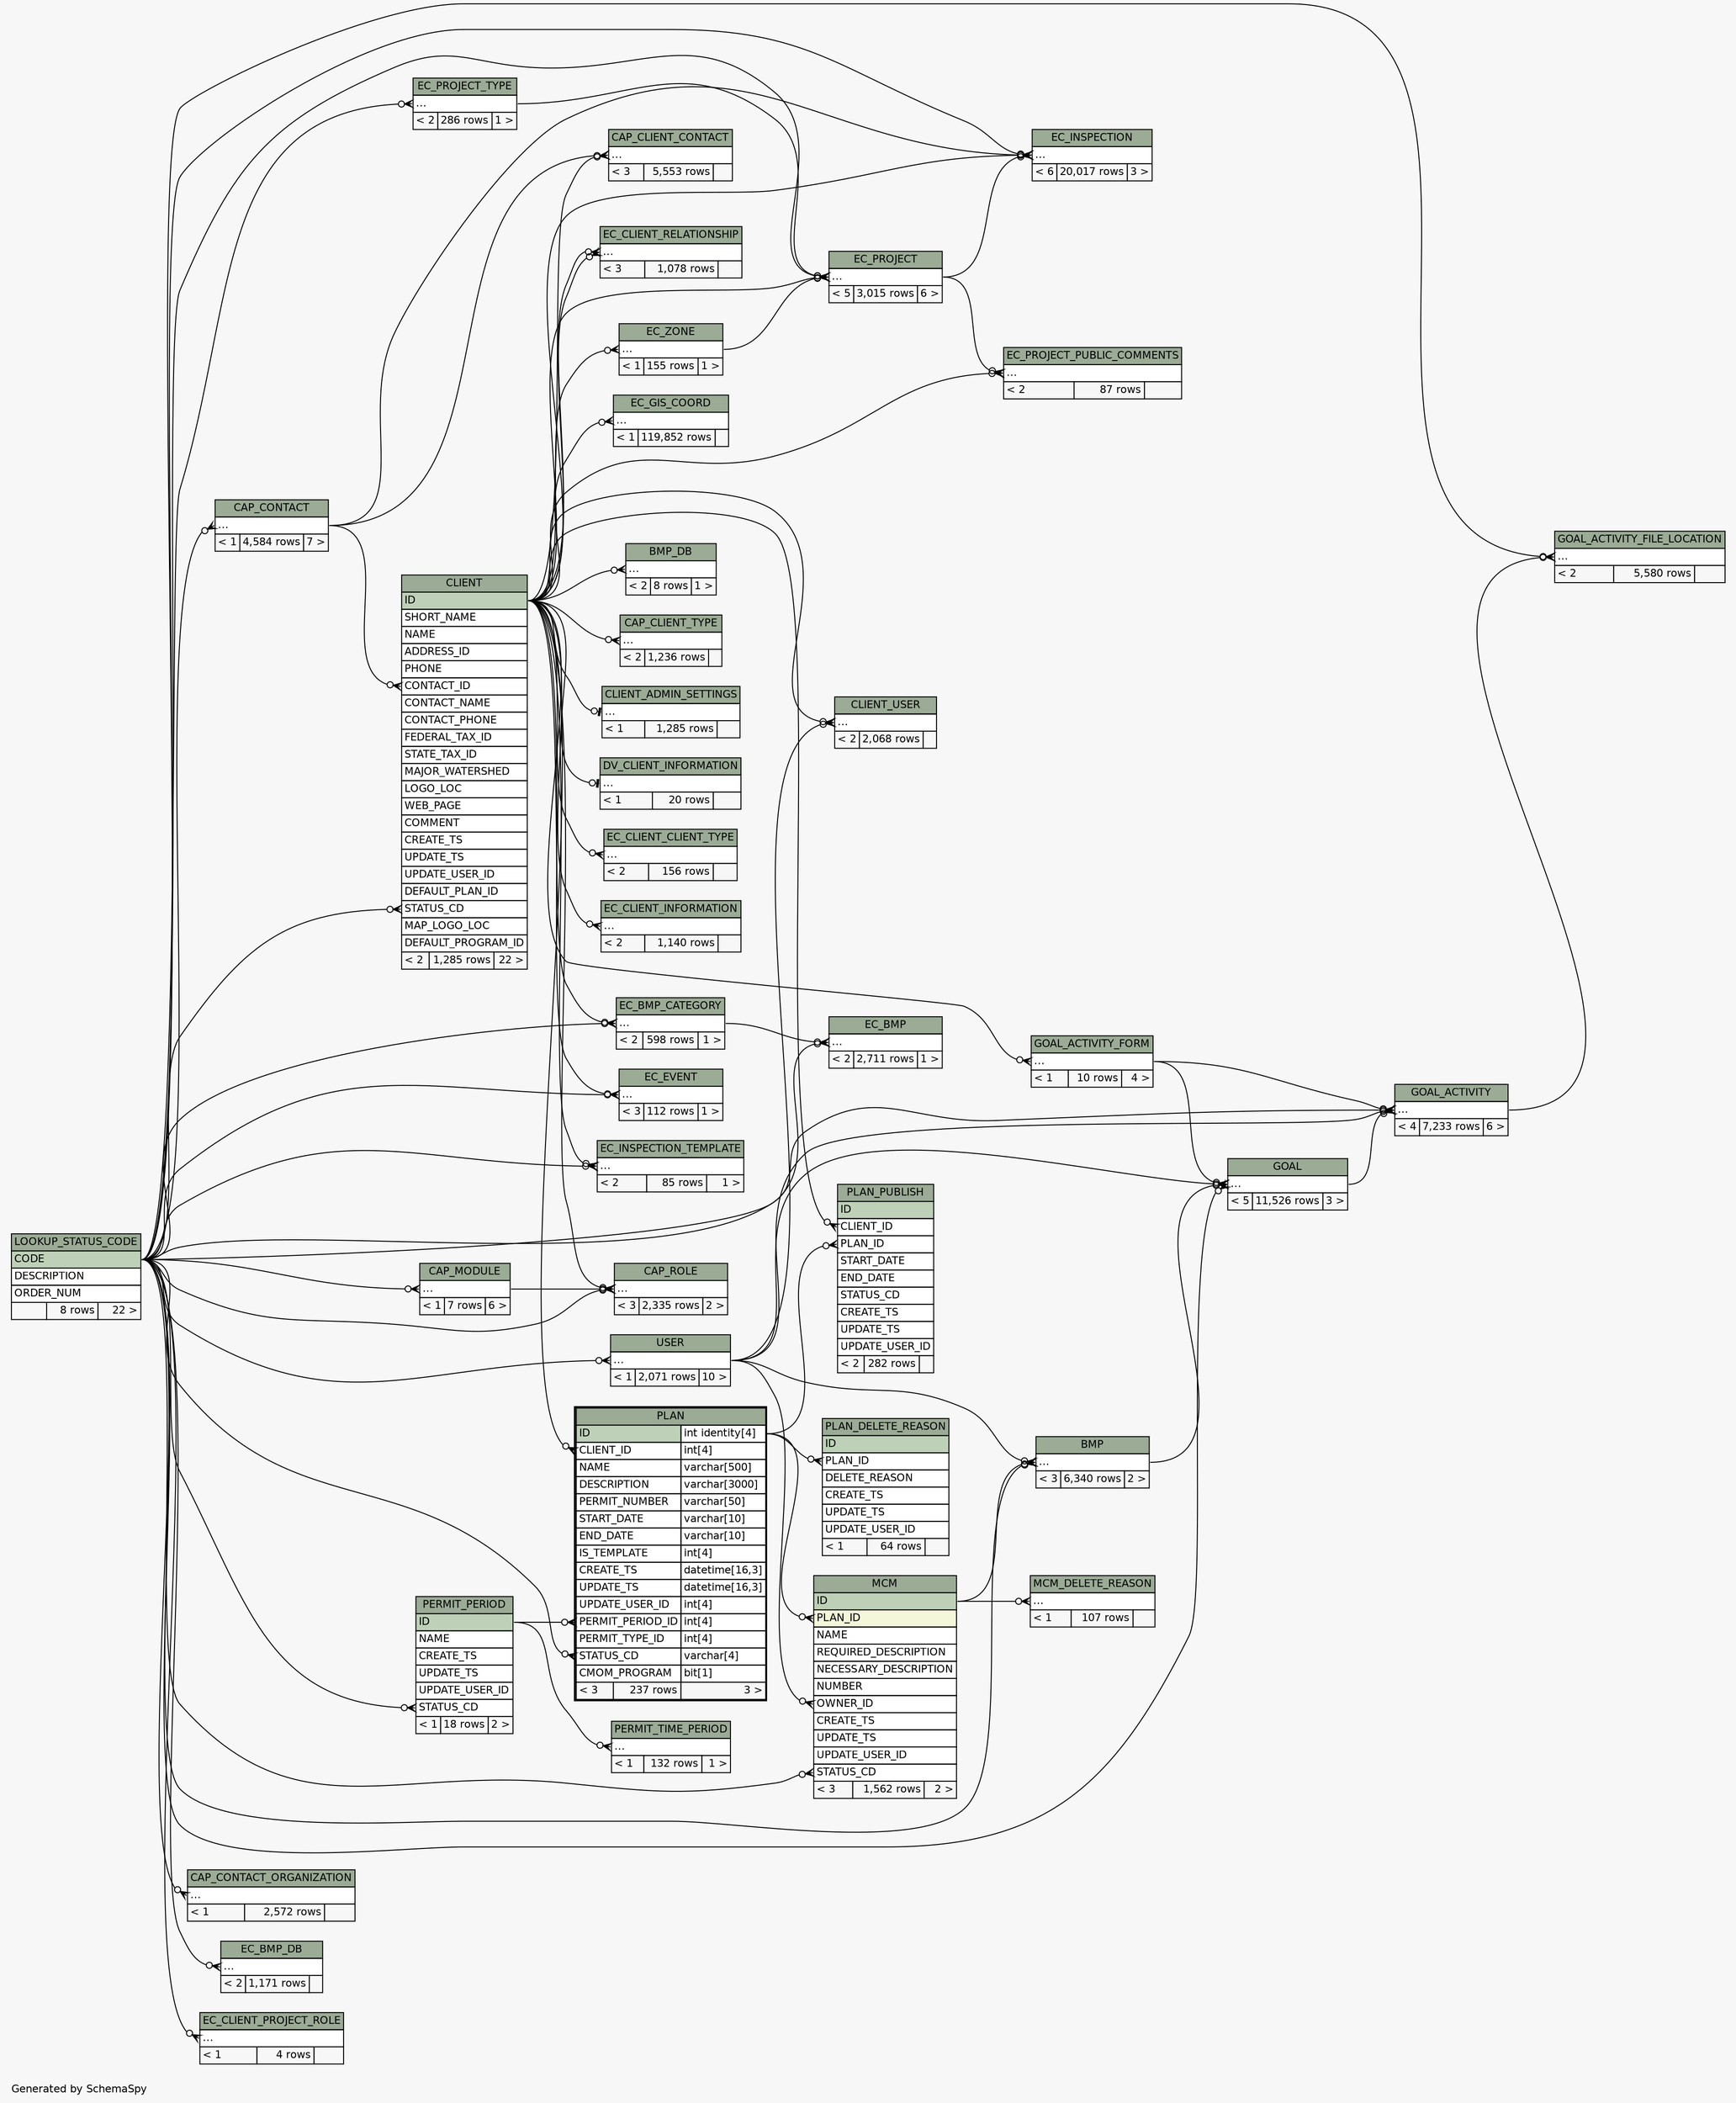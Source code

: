 // dot 2.28.0 on Windows 7 6.1
// SchemaSpy rev 590
digraph "twoDegreesRelationshipsDiagram" {
  graph [
    rankdir="RL"
    bgcolor="#f7f7f7"
    label="\nGenerated by SchemaSpy"
    labeljust="l"
    nodesep="0.18"
    ranksep="0.46"
    fontname="Helvetica"
    fontsize="11"
  ];
  node [
    fontname="Helvetica"
    fontsize="11"
    shape="plaintext"
  ];
  edge [
    arrowsize="0.8"
  ];
  "BMP":"elipses":w -> "MCM":"ID":e [arrowhead=none dir=back arrowtail=crowodot];
  "BMP":"elipses":w -> "USER":"elipses":e [arrowhead=none dir=back arrowtail=crowodot];
  "BMP":"elipses":w -> "LOOKUP_STATUS_CODE":"CODE":e [arrowhead=none dir=back arrowtail=crowodot];
  "BMP_DB":"elipses":w -> "CLIENT":"ID":e [arrowhead=none dir=back arrowtail=crowodot];
  "CAP_CLIENT_CONTACT":"elipses":w -> "CLIENT":"ID":e [arrowhead=none dir=back arrowtail=crowodot];
  "CAP_CLIENT_CONTACT":"elipses":w -> "CAP_CONTACT":"elipses":e [arrowhead=none dir=back arrowtail=crowodot];
  "CAP_CLIENT_TYPE":"elipses":w -> "CLIENT":"ID":e [arrowhead=none dir=back arrowtail=crowodot];
  "CAP_CONTACT":"elipses":w -> "LOOKUP_STATUS_CODE":"CODE":e [arrowhead=none dir=back arrowtail=crowodot];
  "CAP_CONTACT_ORGANIZATION":"elipses":w -> "LOOKUP_STATUS_CODE":"CODE":e [arrowhead=none dir=back arrowtail=crowodot];
  "CAP_MODULE":"elipses":w -> "LOOKUP_STATUS_CODE":"CODE":e [arrowhead=none dir=back arrowtail=crowodot];
  "CAP_ROLE":"elipses":w -> "CLIENT":"ID":e [arrowhead=none dir=back arrowtail=crowodot];
  "CAP_ROLE":"elipses":w -> "CAP_MODULE":"elipses":e [arrowhead=none dir=back arrowtail=crowodot];
  "CAP_ROLE":"elipses":w -> "LOOKUP_STATUS_CODE":"CODE":e [arrowhead=none dir=back arrowtail=crowodot];
  "CLIENT":"CONTACT_ID":w -> "CAP_CONTACT":"elipses":e [arrowhead=none dir=back arrowtail=crowodot];
  "CLIENT":"STATUS_CD":w -> "LOOKUP_STATUS_CODE":"CODE":e [arrowhead=none dir=back arrowtail=crowodot];
  "CLIENT_ADMIN_SETTINGS":"elipses":w -> "CLIENT":"ID":e [arrowhead=none dir=back arrowtail=teeodot];
  "CLIENT_USER":"elipses":w -> "CLIENT":"ID":e [arrowhead=none dir=back arrowtail=crowodot];
  "CLIENT_USER":"elipses":w -> "USER":"elipses":e [arrowhead=none dir=back arrowtail=crowodot];
  "DV_CLIENT_INFORMATION":"elipses":w -> "CLIENT":"ID":e [arrowhead=none dir=back arrowtail=teeodot];
  "EC_BMP":"elipses":w -> "EC_BMP_CATEGORY":"elipses":e [arrowhead=none dir=back arrowtail=crowodot];
  "EC_BMP":"elipses":w -> "LOOKUP_STATUS_CODE":"CODE":e [arrowhead=none dir=back arrowtail=crowodot];
  "EC_BMP_CATEGORY":"elipses":w -> "CLIENT":"ID":e [arrowhead=none dir=back arrowtail=crowodot];
  "EC_BMP_CATEGORY":"elipses":w -> "LOOKUP_STATUS_CODE":"CODE":e [arrowhead=none dir=back arrowtail=crowodot];
  "EC_BMP_DB":"elipses":w -> "LOOKUP_STATUS_CODE":"CODE":e [arrowhead=none dir=back arrowtail=crowodot];
  "EC_CLIENT_CLIENT_TYPE":"elipses":w -> "CLIENT":"ID":e [arrowhead=none dir=back arrowtail=crowodot];
  "EC_CLIENT_INFORMATION":"elipses":w -> "CLIENT":"ID":e [arrowhead=none dir=back arrowtail=crowodot];
  "EC_CLIENT_PROJECT_ROLE":"elipses":w -> "LOOKUP_STATUS_CODE":"CODE":e [arrowhead=none dir=back arrowtail=crowodot];
  "EC_CLIENT_RELATIONSHIP":"elipses":w -> "CLIENT":"ID":e [arrowhead=none dir=back arrowtail=crowodot];
  "EC_CLIENT_RELATIONSHIP":"elipses":w -> "CLIENT":"ID":e [arrowhead=none dir=back arrowtail=crowodot];
  "EC_EVENT":"elipses":w -> "CLIENT":"ID":e [arrowhead=none dir=back arrowtail=crowodot];
  "EC_EVENT":"elipses":w -> "LOOKUP_STATUS_CODE":"CODE":e [arrowhead=none dir=back arrowtail=crowodot];
  "EC_GIS_COORD":"elipses":w -> "CLIENT":"ID":e [arrowhead=none dir=back arrowtail=crowodot];
  "EC_INSPECTION":"elipses":w -> "CLIENT":"ID":e [arrowhead=none dir=back arrowtail=crowodot];
  "EC_INSPECTION":"elipses":w -> "CAP_CONTACT":"elipses":e [arrowhead=none dir=back arrowtail=crowodot];
  "EC_INSPECTION":"elipses":w -> "EC_PROJECT":"elipses":e [arrowhead=none dir=back arrowtail=crowodot];
  "EC_INSPECTION":"elipses":w -> "LOOKUP_STATUS_CODE":"CODE":e [arrowhead=none dir=back arrowtail=crowodot];
  "EC_INSPECTION_TEMPLATE":"elipses":w -> "CLIENT":"ID":e [arrowhead=none dir=back arrowtail=crowodot];
  "EC_INSPECTION_TEMPLATE":"elipses":w -> "LOOKUP_STATUS_CODE":"CODE":e [arrowhead=none dir=back arrowtail=crowodot];
  "EC_PROJECT":"elipses":w -> "CLIENT":"ID":e [arrowhead=none dir=back arrowtail=crowodot];
  "EC_PROJECT":"elipses":w -> "EC_PROJECT_TYPE":"elipses":e [arrowhead=none dir=back arrowtail=crowodot];
  "EC_PROJECT":"elipses":w -> "LOOKUP_STATUS_CODE":"CODE":e [arrowhead=none dir=back arrowtail=crowodot];
  "EC_PROJECT":"elipses":w -> "EC_ZONE":"elipses":e [arrowhead=none dir=back arrowtail=crowodot];
  "EC_PROJECT_PUBLIC_COMMENTS":"elipses":w -> "CLIENT":"ID":e [arrowhead=none dir=back arrowtail=crowodot];
  "EC_PROJECT_PUBLIC_COMMENTS":"elipses":w -> "EC_PROJECT":"elipses":e [arrowhead=none dir=back arrowtail=crowodot];
  "EC_PROJECT_TYPE":"elipses":w -> "LOOKUP_STATUS_CODE":"CODE":e [arrowhead=none dir=back arrowtail=crowodot];
  "EC_ZONE":"elipses":w -> "CLIENT":"ID":e [arrowhead=none dir=back arrowtail=crowodot];
  "GOAL":"elipses":w -> "BMP":"elipses":e [arrowhead=none dir=back arrowtail=crowodot];
  "GOAL":"elipses":w -> "USER":"elipses":e [arrowhead=none dir=back arrowtail=crowodot];
  "GOAL":"elipses":w -> "GOAL_ACTIVITY_FORM":"elipses":e [arrowhead=none dir=back arrowtail=crowodot];
  "GOAL":"elipses":w -> "LOOKUP_STATUS_CODE":"CODE":e [arrowhead=none dir=back arrowtail=crowodot];
  "GOAL_ACTIVITY":"elipses":w -> "GOAL_ACTIVITY_FORM":"elipses":e [arrowhead=none dir=back arrowtail=crowodot];
  "GOAL_ACTIVITY":"elipses":w -> "GOAL":"elipses":e [arrowhead=none dir=back arrowtail=crowodot];
  "GOAL_ACTIVITY":"elipses":w -> "USER":"elipses":e [arrowhead=none dir=back arrowtail=crowodot];
  "GOAL_ACTIVITY":"elipses":w -> "LOOKUP_STATUS_CODE":"CODE":e [arrowhead=none dir=back arrowtail=crowodot];
  "GOAL_ACTIVITY_FILE_LOCATION":"elipses":w -> "GOAL_ACTIVITY":"elipses":e [arrowhead=none dir=back arrowtail=crowodot];
  "GOAL_ACTIVITY_FILE_LOCATION":"elipses":w -> "LOOKUP_STATUS_CODE":"CODE":e [arrowhead=none dir=back arrowtail=crowodot];
  "GOAL_ACTIVITY_FORM":"elipses":w -> "CLIENT":"ID":e [arrowhead=none dir=back arrowtail=crowodot];
  "MCM":"OWNER_ID":w -> "USER":"elipses":e [arrowhead=none dir=back arrowtail=crowodot];
  "MCM":"PLAN_ID":w -> "PLAN":"ID.type":e [arrowhead=none dir=back arrowtail=crowodot];
  "MCM":"STATUS_CD":w -> "LOOKUP_STATUS_CODE":"CODE":e [arrowhead=none dir=back arrowtail=crowodot];
  "MCM_DELETE_REASON":"elipses":w -> "MCM":"ID":e [arrowhead=none dir=back arrowtail=crowodot];
  "PERMIT_PERIOD":"STATUS_CD":w -> "LOOKUP_STATUS_CODE":"CODE":e [arrowhead=none dir=back arrowtail=crowodot];
  "PERMIT_TIME_PERIOD":"elipses":w -> "PERMIT_PERIOD":"ID":e [arrowhead=none dir=back arrowtail=crowodot];
  "PLAN":"CLIENT_ID":w -> "CLIENT":"ID":e [arrowhead=none dir=back arrowtail=crowodot];
  "PLAN":"PERMIT_PERIOD_ID":w -> "PERMIT_PERIOD":"ID":e [arrowhead=none dir=back arrowtail=crowodot];
  "PLAN":"STATUS_CD":w -> "LOOKUP_STATUS_CODE":"CODE":e [arrowhead=none dir=back arrowtail=crowodot];
  "PLAN_DELETE_REASON":"PLAN_ID":w -> "PLAN":"ID.type":e [arrowhead=none dir=back arrowtail=crowodot];
  "PLAN_PUBLISH":"CLIENT_ID":w -> "CLIENT":"ID":e [arrowhead=none dir=back arrowtail=crowodot];
  "PLAN_PUBLISH":"PLAN_ID":w -> "PLAN":"ID.type":e [arrowhead=none dir=back arrowtail=crowodot];
  "USER":"elipses":w -> "LOOKUP_STATUS_CODE":"CODE":e [arrowhead=none dir=back arrowtail=crowodot];
  "BMP" [
    label=<
    <TABLE BORDER="0" CELLBORDER="1" CELLSPACING="0" BGCOLOR="#ffffff">
      <TR><TD COLSPAN="3" BGCOLOR="#9bab96" ALIGN="CENTER">BMP</TD></TR>
      <TR><TD PORT="elipses" COLSPAN="3" ALIGN="LEFT">...</TD></TR>
      <TR><TD ALIGN="LEFT" BGCOLOR="#f7f7f7">&lt; 3</TD><TD ALIGN="RIGHT" BGCOLOR="#f7f7f7">6,340 rows</TD><TD ALIGN="RIGHT" BGCOLOR="#f7f7f7">2 &gt;</TD></TR>
    </TABLE>>
    URL="BMP.html"
    tooltip="BMP"
  ];
  "BMP_DB" [
    label=<
    <TABLE BORDER="0" CELLBORDER="1" CELLSPACING="0" BGCOLOR="#ffffff">
      <TR><TD COLSPAN="3" BGCOLOR="#9bab96" ALIGN="CENTER">BMP_DB</TD></TR>
      <TR><TD PORT="elipses" COLSPAN="3" ALIGN="LEFT">...</TD></TR>
      <TR><TD ALIGN="LEFT" BGCOLOR="#f7f7f7">&lt; 2</TD><TD ALIGN="RIGHT" BGCOLOR="#f7f7f7">8 rows</TD><TD ALIGN="RIGHT" BGCOLOR="#f7f7f7">1 &gt;</TD></TR>
    </TABLE>>
    URL="BMP_DB.html"
    tooltip="BMP_DB"
  ];
  "CAP_CLIENT_CONTACT" [
    label=<
    <TABLE BORDER="0" CELLBORDER="1" CELLSPACING="0" BGCOLOR="#ffffff">
      <TR><TD COLSPAN="3" BGCOLOR="#9bab96" ALIGN="CENTER">CAP_CLIENT_CONTACT</TD></TR>
      <TR><TD PORT="elipses" COLSPAN="3" ALIGN="LEFT">...</TD></TR>
      <TR><TD ALIGN="LEFT" BGCOLOR="#f7f7f7">&lt; 3</TD><TD ALIGN="RIGHT" BGCOLOR="#f7f7f7">5,553 rows</TD><TD ALIGN="RIGHT" BGCOLOR="#f7f7f7">  </TD></TR>
    </TABLE>>
    URL="CAP_CLIENT_CONTACT.html"
    tooltip="CAP_CLIENT_CONTACT"
  ];
  "CAP_CLIENT_TYPE" [
    label=<
    <TABLE BORDER="0" CELLBORDER="1" CELLSPACING="0" BGCOLOR="#ffffff">
      <TR><TD COLSPAN="3" BGCOLOR="#9bab96" ALIGN="CENTER">CAP_CLIENT_TYPE</TD></TR>
      <TR><TD PORT="elipses" COLSPAN="3" ALIGN="LEFT">...</TD></TR>
      <TR><TD ALIGN="LEFT" BGCOLOR="#f7f7f7">&lt; 2</TD><TD ALIGN="RIGHT" BGCOLOR="#f7f7f7">1,236 rows</TD><TD ALIGN="RIGHT" BGCOLOR="#f7f7f7">  </TD></TR>
    </TABLE>>
    URL="CAP_CLIENT_TYPE.html"
    tooltip="CAP_CLIENT_TYPE"
  ];
  "CAP_CONTACT" [
    label=<
    <TABLE BORDER="0" CELLBORDER="1" CELLSPACING="0" BGCOLOR="#ffffff">
      <TR><TD COLSPAN="3" BGCOLOR="#9bab96" ALIGN="CENTER">CAP_CONTACT</TD></TR>
      <TR><TD PORT="elipses" COLSPAN="3" ALIGN="LEFT">...</TD></TR>
      <TR><TD ALIGN="LEFT" BGCOLOR="#f7f7f7">&lt; 1</TD><TD ALIGN="RIGHT" BGCOLOR="#f7f7f7">4,584 rows</TD><TD ALIGN="RIGHT" BGCOLOR="#f7f7f7">7 &gt;</TD></TR>
    </TABLE>>
    URL="CAP_CONTACT.html"
    tooltip="CAP_CONTACT"
  ];
  "CAP_CONTACT_ORGANIZATION" [
    label=<
    <TABLE BORDER="0" CELLBORDER="1" CELLSPACING="0" BGCOLOR="#ffffff">
      <TR><TD COLSPAN="3" BGCOLOR="#9bab96" ALIGN="CENTER">CAP_CONTACT_ORGANIZATION</TD></TR>
      <TR><TD PORT="elipses" COLSPAN="3" ALIGN="LEFT">...</TD></TR>
      <TR><TD ALIGN="LEFT" BGCOLOR="#f7f7f7">&lt; 1</TD><TD ALIGN="RIGHT" BGCOLOR="#f7f7f7">2,572 rows</TD><TD ALIGN="RIGHT" BGCOLOR="#f7f7f7">  </TD></TR>
    </TABLE>>
    URL="CAP_CONTACT_ORGANIZATION.html"
    tooltip="CAP_CONTACT_ORGANIZATION"
  ];
  "CAP_MODULE" [
    label=<
    <TABLE BORDER="0" CELLBORDER="1" CELLSPACING="0" BGCOLOR="#ffffff">
      <TR><TD COLSPAN="3" BGCOLOR="#9bab96" ALIGN="CENTER">CAP_MODULE</TD></TR>
      <TR><TD PORT="elipses" COLSPAN="3" ALIGN="LEFT">...</TD></TR>
      <TR><TD ALIGN="LEFT" BGCOLOR="#f7f7f7">&lt; 1</TD><TD ALIGN="RIGHT" BGCOLOR="#f7f7f7">7 rows</TD><TD ALIGN="RIGHT" BGCOLOR="#f7f7f7">6 &gt;</TD></TR>
    </TABLE>>
    URL="CAP_MODULE.html"
    tooltip="CAP_MODULE"
  ];
  "CAP_ROLE" [
    label=<
    <TABLE BORDER="0" CELLBORDER="1" CELLSPACING="0" BGCOLOR="#ffffff">
      <TR><TD COLSPAN="3" BGCOLOR="#9bab96" ALIGN="CENTER">CAP_ROLE</TD></TR>
      <TR><TD PORT="elipses" COLSPAN="3" ALIGN="LEFT">...</TD></TR>
      <TR><TD ALIGN="LEFT" BGCOLOR="#f7f7f7">&lt; 3</TD><TD ALIGN="RIGHT" BGCOLOR="#f7f7f7">2,335 rows</TD><TD ALIGN="RIGHT" BGCOLOR="#f7f7f7">2 &gt;</TD></TR>
    </TABLE>>
    URL="CAP_ROLE.html"
    tooltip="CAP_ROLE"
  ];
  "CLIENT" [
    label=<
    <TABLE BORDER="0" CELLBORDER="1" CELLSPACING="0" BGCOLOR="#ffffff">
      <TR><TD COLSPAN="3" BGCOLOR="#9bab96" ALIGN="CENTER">CLIENT</TD></TR>
      <TR><TD PORT="ID" COLSPAN="3" BGCOLOR="#bed1b8" ALIGN="LEFT">ID</TD></TR>
      <TR><TD PORT="SHORT_NAME" COLSPAN="3" ALIGN="LEFT">SHORT_NAME</TD></TR>
      <TR><TD PORT="NAME" COLSPAN="3" ALIGN="LEFT">NAME</TD></TR>
      <TR><TD PORT="ADDRESS_ID" COLSPAN="3" ALIGN="LEFT">ADDRESS_ID</TD></TR>
      <TR><TD PORT="PHONE" COLSPAN="3" ALIGN="LEFT">PHONE</TD></TR>
      <TR><TD PORT="CONTACT_ID" COLSPAN="3" ALIGN="LEFT">CONTACT_ID</TD></TR>
      <TR><TD PORT="CONTACT_NAME" COLSPAN="3" ALIGN="LEFT">CONTACT_NAME</TD></TR>
      <TR><TD PORT="CONTACT_PHONE" COLSPAN="3" ALIGN="LEFT">CONTACT_PHONE</TD></TR>
      <TR><TD PORT="FEDERAL_TAX_ID" COLSPAN="3" ALIGN="LEFT">FEDERAL_TAX_ID</TD></TR>
      <TR><TD PORT="STATE_TAX_ID" COLSPAN="3" ALIGN="LEFT">STATE_TAX_ID</TD></TR>
      <TR><TD PORT="MAJOR_WATERSHED" COLSPAN="3" ALIGN="LEFT">MAJOR_WATERSHED</TD></TR>
      <TR><TD PORT="LOGO_LOC" COLSPAN="3" ALIGN="LEFT">LOGO_LOC</TD></TR>
      <TR><TD PORT="WEB_PAGE" COLSPAN="3" ALIGN="LEFT">WEB_PAGE</TD></TR>
      <TR><TD PORT="COMMENT" COLSPAN="3" ALIGN="LEFT">COMMENT</TD></TR>
      <TR><TD PORT="CREATE_TS" COLSPAN="3" ALIGN="LEFT">CREATE_TS</TD></TR>
      <TR><TD PORT="UPDATE_TS" COLSPAN="3" ALIGN="LEFT">UPDATE_TS</TD></TR>
      <TR><TD PORT="UPDATE_USER_ID" COLSPAN="3" ALIGN="LEFT">UPDATE_USER_ID</TD></TR>
      <TR><TD PORT="DEFAULT_PLAN_ID" COLSPAN="3" ALIGN="LEFT">DEFAULT_PLAN_ID</TD></TR>
      <TR><TD PORT="STATUS_CD" COLSPAN="3" ALIGN="LEFT">STATUS_CD</TD></TR>
      <TR><TD PORT="MAP_LOGO_LOC" COLSPAN="3" ALIGN="LEFT">MAP_LOGO_LOC</TD></TR>
      <TR><TD PORT="DEFAULT_PROGRAM_ID" COLSPAN="3" ALIGN="LEFT">DEFAULT_PROGRAM_ID</TD></TR>
      <TR><TD ALIGN="LEFT" BGCOLOR="#f7f7f7">&lt; 2</TD><TD ALIGN="RIGHT" BGCOLOR="#f7f7f7">1,285 rows</TD><TD ALIGN="RIGHT" BGCOLOR="#f7f7f7">22 &gt;</TD></TR>
    </TABLE>>
    URL="CLIENT.html"
    tooltip="CLIENT"
  ];
  "CLIENT_ADMIN_SETTINGS" [
    label=<
    <TABLE BORDER="0" CELLBORDER="1" CELLSPACING="0" BGCOLOR="#ffffff">
      <TR><TD COLSPAN="3" BGCOLOR="#9bab96" ALIGN="CENTER">CLIENT_ADMIN_SETTINGS</TD></TR>
      <TR><TD PORT="elipses" COLSPAN="3" ALIGN="LEFT">...</TD></TR>
      <TR><TD ALIGN="LEFT" BGCOLOR="#f7f7f7">&lt; 1</TD><TD ALIGN="RIGHT" BGCOLOR="#f7f7f7">1,285 rows</TD><TD ALIGN="RIGHT" BGCOLOR="#f7f7f7">  </TD></TR>
    </TABLE>>
    URL="CLIENT_ADMIN_SETTINGS.html"
    tooltip="CLIENT_ADMIN_SETTINGS"
  ];
  "CLIENT_USER" [
    label=<
    <TABLE BORDER="0" CELLBORDER="1" CELLSPACING="0" BGCOLOR="#ffffff">
      <TR><TD COLSPAN="3" BGCOLOR="#9bab96" ALIGN="CENTER">CLIENT_USER</TD></TR>
      <TR><TD PORT="elipses" COLSPAN="3" ALIGN="LEFT">...</TD></TR>
      <TR><TD ALIGN="LEFT" BGCOLOR="#f7f7f7">&lt; 2</TD><TD ALIGN="RIGHT" BGCOLOR="#f7f7f7">2,068 rows</TD><TD ALIGN="RIGHT" BGCOLOR="#f7f7f7">  </TD></TR>
    </TABLE>>
    URL="CLIENT_USER.html"
    tooltip="CLIENT_USER"
  ];
  "DV_CLIENT_INFORMATION" [
    label=<
    <TABLE BORDER="0" CELLBORDER="1" CELLSPACING="0" BGCOLOR="#ffffff">
      <TR><TD COLSPAN="3" BGCOLOR="#9bab96" ALIGN="CENTER">DV_CLIENT_INFORMATION</TD></TR>
      <TR><TD PORT="elipses" COLSPAN="3" ALIGN="LEFT">...</TD></TR>
      <TR><TD ALIGN="LEFT" BGCOLOR="#f7f7f7">&lt; 1</TD><TD ALIGN="RIGHT" BGCOLOR="#f7f7f7">20 rows</TD><TD ALIGN="RIGHT" BGCOLOR="#f7f7f7">  </TD></TR>
    </TABLE>>
    URL="DV_CLIENT_INFORMATION.html"
    tooltip="DV_CLIENT_INFORMATION"
  ];
  "EC_BMP" [
    label=<
    <TABLE BORDER="0" CELLBORDER="1" CELLSPACING="0" BGCOLOR="#ffffff">
      <TR><TD COLSPAN="3" BGCOLOR="#9bab96" ALIGN="CENTER">EC_BMP</TD></TR>
      <TR><TD PORT="elipses" COLSPAN="3" ALIGN="LEFT">...</TD></TR>
      <TR><TD ALIGN="LEFT" BGCOLOR="#f7f7f7">&lt; 2</TD><TD ALIGN="RIGHT" BGCOLOR="#f7f7f7">2,711 rows</TD><TD ALIGN="RIGHT" BGCOLOR="#f7f7f7">1 &gt;</TD></TR>
    </TABLE>>
    URL="EC_BMP.html"
    tooltip="EC_BMP"
  ];
  "EC_BMP_CATEGORY" [
    label=<
    <TABLE BORDER="0" CELLBORDER="1" CELLSPACING="0" BGCOLOR="#ffffff">
      <TR><TD COLSPAN="3" BGCOLOR="#9bab96" ALIGN="CENTER">EC_BMP_CATEGORY</TD></TR>
      <TR><TD PORT="elipses" COLSPAN="3" ALIGN="LEFT">...</TD></TR>
      <TR><TD ALIGN="LEFT" BGCOLOR="#f7f7f7">&lt; 2</TD><TD ALIGN="RIGHT" BGCOLOR="#f7f7f7">598 rows</TD><TD ALIGN="RIGHT" BGCOLOR="#f7f7f7">1 &gt;</TD></TR>
    </TABLE>>
    URL="EC_BMP_CATEGORY.html"
    tooltip="EC_BMP_CATEGORY"
  ];
  "EC_BMP_DB" [
    label=<
    <TABLE BORDER="0" CELLBORDER="1" CELLSPACING="0" BGCOLOR="#ffffff">
      <TR><TD COLSPAN="3" BGCOLOR="#9bab96" ALIGN="CENTER">EC_BMP_DB</TD></TR>
      <TR><TD PORT="elipses" COLSPAN="3" ALIGN="LEFT">...</TD></TR>
      <TR><TD ALIGN="LEFT" BGCOLOR="#f7f7f7">&lt; 2</TD><TD ALIGN="RIGHT" BGCOLOR="#f7f7f7">1,171 rows</TD><TD ALIGN="RIGHT" BGCOLOR="#f7f7f7">  </TD></TR>
    </TABLE>>
    URL="EC_BMP_DB.html"
    tooltip="EC_BMP_DB"
  ];
  "EC_CLIENT_CLIENT_TYPE" [
    label=<
    <TABLE BORDER="0" CELLBORDER="1" CELLSPACING="0" BGCOLOR="#ffffff">
      <TR><TD COLSPAN="3" BGCOLOR="#9bab96" ALIGN="CENTER">EC_CLIENT_CLIENT_TYPE</TD></TR>
      <TR><TD PORT="elipses" COLSPAN="3" ALIGN="LEFT">...</TD></TR>
      <TR><TD ALIGN="LEFT" BGCOLOR="#f7f7f7">&lt; 2</TD><TD ALIGN="RIGHT" BGCOLOR="#f7f7f7">156 rows</TD><TD ALIGN="RIGHT" BGCOLOR="#f7f7f7">  </TD></TR>
    </TABLE>>
    URL="EC_CLIENT_CLIENT_TYPE.html"
    tooltip="EC_CLIENT_CLIENT_TYPE"
  ];
  "EC_CLIENT_INFORMATION" [
    label=<
    <TABLE BORDER="0" CELLBORDER="1" CELLSPACING="0" BGCOLOR="#ffffff">
      <TR><TD COLSPAN="3" BGCOLOR="#9bab96" ALIGN="CENTER">EC_CLIENT_INFORMATION</TD></TR>
      <TR><TD PORT="elipses" COLSPAN="3" ALIGN="LEFT">...</TD></TR>
      <TR><TD ALIGN="LEFT" BGCOLOR="#f7f7f7">&lt; 2</TD><TD ALIGN="RIGHT" BGCOLOR="#f7f7f7">1,140 rows</TD><TD ALIGN="RIGHT" BGCOLOR="#f7f7f7">  </TD></TR>
    </TABLE>>
    URL="EC_CLIENT_INFORMATION.html"
    tooltip="EC_CLIENT_INFORMATION"
  ];
  "EC_CLIENT_PROJECT_ROLE" [
    label=<
    <TABLE BORDER="0" CELLBORDER="1" CELLSPACING="0" BGCOLOR="#ffffff">
      <TR><TD COLSPAN="3" BGCOLOR="#9bab96" ALIGN="CENTER">EC_CLIENT_PROJECT_ROLE</TD></TR>
      <TR><TD PORT="elipses" COLSPAN="3" ALIGN="LEFT">...</TD></TR>
      <TR><TD ALIGN="LEFT" BGCOLOR="#f7f7f7">&lt; 1</TD><TD ALIGN="RIGHT" BGCOLOR="#f7f7f7">4 rows</TD><TD ALIGN="RIGHT" BGCOLOR="#f7f7f7">  </TD></TR>
    </TABLE>>
    URL="EC_CLIENT_PROJECT_ROLE.html"
    tooltip="EC_CLIENT_PROJECT_ROLE"
  ];
  "EC_CLIENT_RELATIONSHIP" [
    label=<
    <TABLE BORDER="0" CELLBORDER="1" CELLSPACING="0" BGCOLOR="#ffffff">
      <TR><TD COLSPAN="3" BGCOLOR="#9bab96" ALIGN="CENTER">EC_CLIENT_RELATIONSHIP</TD></TR>
      <TR><TD PORT="elipses" COLSPAN="3" ALIGN="LEFT">...</TD></TR>
      <TR><TD ALIGN="LEFT" BGCOLOR="#f7f7f7">&lt; 3</TD><TD ALIGN="RIGHT" BGCOLOR="#f7f7f7">1,078 rows</TD><TD ALIGN="RIGHT" BGCOLOR="#f7f7f7">  </TD></TR>
    </TABLE>>
    URL="EC_CLIENT_RELATIONSHIP.html"
    tooltip="EC_CLIENT_RELATIONSHIP"
  ];
  "EC_EVENT" [
    label=<
    <TABLE BORDER="0" CELLBORDER="1" CELLSPACING="0" BGCOLOR="#ffffff">
      <TR><TD COLSPAN="3" BGCOLOR="#9bab96" ALIGN="CENTER">EC_EVENT</TD></TR>
      <TR><TD PORT="elipses" COLSPAN="3" ALIGN="LEFT">...</TD></TR>
      <TR><TD ALIGN="LEFT" BGCOLOR="#f7f7f7">&lt; 3</TD><TD ALIGN="RIGHT" BGCOLOR="#f7f7f7">112 rows</TD><TD ALIGN="RIGHT" BGCOLOR="#f7f7f7">1 &gt;</TD></TR>
    </TABLE>>
    URL="EC_EVENT.html"
    tooltip="EC_EVENT"
  ];
  "EC_GIS_COORD" [
    label=<
    <TABLE BORDER="0" CELLBORDER="1" CELLSPACING="0" BGCOLOR="#ffffff">
      <TR><TD COLSPAN="3" BGCOLOR="#9bab96" ALIGN="CENTER">EC_GIS_COORD</TD></TR>
      <TR><TD PORT="elipses" COLSPAN="3" ALIGN="LEFT">...</TD></TR>
      <TR><TD ALIGN="LEFT" BGCOLOR="#f7f7f7">&lt; 1</TD><TD ALIGN="RIGHT" BGCOLOR="#f7f7f7">119,852 rows</TD><TD ALIGN="RIGHT" BGCOLOR="#f7f7f7">  </TD></TR>
    </TABLE>>
    URL="EC_GIS_COORD.html"
    tooltip="EC_GIS_COORD"
  ];
  "EC_INSPECTION" [
    label=<
    <TABLE BORDER="0" CELLBORDER="1" CELLSPACING="0" BGCOLOR="#ffffff">
      <TR><TD COLSPAN="3" BGCOLOR="#9bab96" ALIGN="CENTER">EC_INSPECTION</TD></TR>
      <TR><TD PORT="elipses" COLSPAN="3" ALIGN="LEFT">...</TD></TR>
      <TR><TD ALIGN="LEFT" BGCOLOR="#f7f7f7">&lt; 6</TD><TD ALIGN="RIGHT" BGCOLOR="#f7f7f7">20,017 rows</TD><TD ALIGN="RIGHT" BGCOLOR="#f7f7f7">3 &gt;</TD></TR>
    </TABLE>>
    URL="EC_INSPECTION.html"
    tooltip="EC_INSPECTION"
  ];
  "EC_INSPECTION_TEMPLATE" [
    label=<
    <TABLE BORDER="0" CELLBORDER="1" CELLSPACING="0" BGCOLOR="#ffffff">
      <TR><TD COLSPAN="3" BGCOLOR="#9bab96" ALIGN="CENTER">EC_INSPECTION_TEMPLATE</TD></TR>
      <TR><TD PORT="elipses" COLSPAN="3" ALIGN="LEFT">...</TD></TR>
      <TR><TD ALIGN="LEFT" BGCOLOR="#f7f7f7">&lt; 2</TD><TD ALIGN="RIGHT" BGCOLOR="#f7f7f7">85 rows</TD><TD ALIGN="RIGHT" BGCOLOR="#f7f7f7">1 &gt;</TD></TR>
    </TABLE>>
    URL="EC_INSPECTION_TEMPLATE.html"
    tooltip="EC_INSPECTION_TEMPLATE"
  ];
  "EC_PROJECT" [
    label=<
    <TABLE BORDER="0" CELLBORDER="1" CELLSPACING="0" BGCOLOR="#ffffff">
      <TR><TD COLSPAN="3" BGCOLOR="#9bab96" ALIGN="CENTER">EC_PROJECT</TD></TR>
      <TR><TD PORT="elipses" COLSPAN="3" ALIGN="LEFT">...</TD></TR>
      <TR><TD ALIGN="LEFT" BGCOLOR="#f7f7f7">&lt; 5</TD><TD ALIGN="RIGHT" BGCOLOR="#f7f7f7">3,015 rows</TD><TD ALIGN="RIGHT" BGCOLOR="#f7f7f7">6 &gt;</TD></TR>
    </TABLE>>
    URL="EC_PROJECT.html"
    tooltip="EC_PROJECT"
  ];
  "EC_PROJECT_PUBLIC_COMMENTS" [
    label=<
    <TABLE BORDER="0" CELLBORDER="1" CELLSPACING="0" BGCOLOR="#ffffff">
      <TR><TD COLSPAN="3" BGCOLOR="#9bab96" ALIGN="CENTER">EC_PROJECT_PUBLIC_COMMENTS</TD></TR>
      <TR><TD PORT="elipses" COLSPAN="3" ALIGN="LEFT">...</TD></TR>
      <TR><TD ALIGN="LEFT" BGCOLOR="#f7f7f7">&lt; 2</TD><TD ALIGN="RIGHT" BGCOLOR="#f7f7f7">87 rows</TD><TD ALIGN="RIGHT" BGCOLOR="#f7f7f7">  </TD></TR>
    </TABLE>>
    URL="EC_PROJECT_PUBLIC_COMMENTS.html"
    tooltip="EC_PROJECT_PUBLIC_COMMENTS"
  ];
  "EC_PROJECT_TYPE" [
    label=<
    <TABLE BORDER="0" CELLBORDER="1" CELLSPACING="0" BGCOLOR="#ffffff">
      <TR><TD COLSPAN="3" BGCOLOR="#9bab96" ALIGN="CENTER">EC_PROJECT_TYPE</TD></TR>
      <TR><TD PORT="elipses" COLSPAN="3" ALIGN="LEFT">...</TD></TR>
      <TR><TD ALIGN="LEFT" BGCOLOR="#f7f7f7">&lt; 2</TD><TD ALIGN="RIGHT" BGCOLOR="#f7f7f7">286 rows</TD><TD ALIGN="RIGHT" BGCOLOR="#f7f7f7">1 &gt;</TD></TR>
    </TABLE>>
    URL="EC_PROJECT_TYPE.html"
    tooltip="EC_PROJECT_TYPE"
  ];
  "EC_ZONE" [
    label=<
    <TABLE BORDER="0" CELLBORDER="1" CELLSPACING="0" BGCOLOR="#ffffff">
      <TR><TD COLSPAN="3" BGCOLOR="#9bab96" ALIGN="CENTER">EC_ZONE</TD></TR>
      <TR><TD PORT="elipses" COLSPAN="3" ALIGN="LEFT">...</TD></TR>
      <TR><TD ALIGN="LEFT" BGCOLOR="#f7f7f7">&lt; 1</TD><TD ALIGN="RIGHT" BGCOLOR="#f7f7f7">155 rows</TD><TD ALIGN="RIGHT" BGCOLOR="#f7f7f7">1 &gt;</TD></TR>
    </TABLE>>
    URL="EC_ZONE.html"
    tooltip="EC_ZONE"
  ];
  "GOAL" [
    label=<
    <TABLE BORDER="0" CELLBORDER="1" CELLSPACING="0" BGCOLOR="#ffffff">
      <TR><TD COLSPAN="3" BGCOLOR="#9bab96" ALIGN="CENTER">GOAL</TD></TR>
      <TR><TD PORT="elipses" COLSPAN="3" ALIGN="LEFT">...</TD></TR>
      <TR><TD ALIGN="LEFT" BGCOLOR="#f7f7f7">&lt; 5</TD><TD ALIGN="RIGHT" BGCOLOR="#f7f7f7">11,526 rows</TD><TD ALIGN="RIGHT" BGCOLOR="#f7f7f7">3 &gt;</TD></TR>
    </TABLE>>
    URL="GOAL.html"
    tooltip="GOAL"
  ];
  "GOAL_ACTIVITY" [
    label=<
    <TABLE BORDER="0" CELLBORDER="1" CELLSPACING="0" BGCOLOR="#ffffff">
      <TR><TD COLSPAN="3" BGCOLOR="#9bab96" ALIGN="CENTER">GOAL_ACTIVITY</TD></TR>
      <TR><TD PORT="elipses" COLSPAN="3" ALIGN="LEFT">...</TD></TR>
      <TR><TD ALIGN="LEFT" BGCOLOR="#f7f7f7">&lt; 4</TD><TD ALIGN="RIGHT" BGCOLOR="#f7f7f7">7,233 rows</TD><TD ALIGN="RIGHT" BGCOLOR="#f7f7f7">6 &gt;</TD></TR>
    </TABLE>>
    URL="GOAL_ACTIVITY.html"
    tooltip="GOAL_ACTIVITY"
  ];
  "GOAL_ACTIVITY_FILE_LOCATION" [
    label=<
    <TABLE BORDER="0" CELLBORDER="1" CELLSPACING="0" BGCOLOR="#ffffff">
      <TR><TD COLSPAN="3" BGCOLOR="#9bab96" ALIGN="CENTER">GOAL_ACTIVITY_FILE_LOCATION</TD></TR>
      <TR><TD PORT="elipses" COLSPAN="3" ALIGN="LEFT">...</TD></TR>
      <TR><TD ALIGN="LEFT" BGCOLOR="#f7f7f7">&lt; 2</TD><TD ALIGN="RIGHT" BGCOLOR="#f7f7f7">5,580 rows</TD><TD ALIGN="RIGHT" BGCOLOR="#f7f7f7">  </TD></TR>
    </TABLE>>
    URL="GOAL_ACTIVITY_FILE_LOCATION.html"
    tooltip="GOAL_ACTIVITY_FILE_LOCATION"
  ];
  "GOAL_ACTIVITY_FORM" [
    label=<
    <TABLE BORDER="0" CELLBORDER="1" CELLSPACING="0" BGCOLOR="#ffffff">
      <TR><TD COLSPAN="3" BGCOLOR="#9bab96" ALIGN="CENTER">GOAL_ACTIVITY_FORM</TD></TR>
      <TR><TD PORT="elipses" COLSPAN="3" ALIGN="LEFT">...</TD></TR>
      <TR><TD ALIGN="LEFT" BGCOLOR="#f7f7f7">&lt; 1</TD><TD ALIGN="RIGHT" BGCOLOR="#f7f7f7">10 rows</TD><TD ALIGN="RIGHT" BGCOLOR="#f7f7f7">4 &gt;</TD></TR>
    </TABLE>>
    URL="GOAL_ACTIVITY_FORM.html"
    tooltip="GOAL_ACTIVITY_FORM"
  ];
  "LOOKUP_STATUS_CODE" [
    label=<
    <TABLE BORDER="0" CELLBORDER="1" CELLSPACING="0" BGCOLOR="#ffffff">
      <TR><TD COLSPAN="3" BGCOLOR="#9bab96" ALIGN="CENTER">LOOKUP_STATUS_CODE</TD></TR>
      <TR><TD PORT="CODE" COLSPAN="3" BGCOLOR="#bed1b8" ALIGN="LEFT">CODE</TD></TR>
      <TR><TD PORT="DESCRIPTION" COLSPAN="3" ALIGN="LEFT">DESCRIPTION</TD></TR>
      <TR><TD PORT="ORDER_NUM" COLSPAN="3" ALIGN="LEFT">ORDER_NUM</TD></TR>
      <TR><TD ALIGN="LEFT" BGCOLOR="#f7f7f7">  </TD><TD ALIGN="RIGHT" BGCOLOR="#f7f7f7">8 rows</TD><TD ALIGN="RIGHT" BGCOLOR="#f7f7f7">22 &gt;</TD></TR>
    </TABLE>>
    URL="LOOKUP_STATUS_CODE.html"
    tooltip="LOOKUP_STATUS_CODE"
  ];
  "MCM" [
    label=<
    <TABLE BORDER="0" CELLBORDER="1" CELLSPACING="0" BGCOLOR="#ffffff">
      <TR><TD COLSPAN="3" BGCOLOR="#9bab96" ALIGN="CENTER">MCM</TD></TR>
      <TR><TD PORT="ID" COLSPAN="3" BGCOLOR="#bed1b8" ALIGN="LEFT">ID</TD></TR>
      <TR><TD PORT="PLAN_ID" COLSPAN="3" BGCOLOR="#f4f7da" ALIGN="LEFT">PLAN_ID</TD></TR>
      <TR><TD PORT="NAME" COLSPAN="3" ALIGN="LEFT">NAME</TD></TR>
      <TR><TD PORT="REQUIRED_DESCRIPTION" COLSPAN="3" ALIGN="LEFT">REQUIRED_DESCRIPTION</TD></TR>
      <TR><TD PORT="NECESSARY_DESCRIPTION" COLSPAN="3" ALIGN="LEFT">NECESSARY_DESCRIPTION</TD></TR>
      <TR><TD PORT="NUMBER" COLSPAN="3" ALIGN="LEFT">NUMBER</TD></TR>
      <TR><TD PORT="OWNER_ID" COLSPAN="3" ALIGN="LEFT">OWNER_ID</TD></TR>
      <TR><TD PORT="CREATE_TS" COLSPAN="3" ALIGN="LEFT">CREATE_TS</TD></TR>
      <TR><TD PORT="UPDATE_TS" COLSPAN="3" ALIGN="LEFT">UPDATE_TS</TD></TR>
      <TR><TD PORT="UPDATE_USER_ID" COLSPAN="3" ALIGN="LEFT">UPDATE_USER_ID</TD></TR>
      <TR><TD PORT="STATUS_CD" COLSPAN="3" ALIGN="LEFT">STATUS_CD</TD></TR>
      <TR><TD ALIGN="LEFT" BGCOLOR="#f7f7f7">&lt; 3</TD><TD ALIGN="RIGHT" BGCOLOR="#f7f7f7">1,562 rows</TD><TD ALIGN="RIGHT" BGCOLOR="#f7f7f7">2 &gt;</TD></TR>
    </TABLE>>
    URL="MCM.html"
    tooltip="MCM"
  ];
  "MCM_DELETE_REASON" [
    label=<
    <TABLE BORDER="0" CELLBORDER="1" CELLSPACING="0" BGCOLOR="#ffffff">
      <TR><TD COLSPAN="3" BGCOLOR="#9bab96" ALIGN="CENTER">MCM_DELETE_REASON</TD></TR>
      <TR><TD PORT="elipses" COLSPAN="3" ALIGN="LEFT">...</TD></TR>
      <TR><TD ALIGN="LEFT" BGCOLOR="#f7f7f7">&lt; 1</TD><TD ALIGN="RIGHT" BGCOLOR="#f7f7f7">107 rows</TD><TD ALIGN="RIGHT" BGCOLOR="#f7f7f7">  </TD></TR>
    </TABLE>>
    URL="MCM_DELETE_REASON.html"
    tooltip="MCM_DELETE_REASON"
  ];
  "PERMIT_PERIOD" [
    label=<
    <TABLE BORDER="0" CELLBORDER="1" CELLSPACING="0" BGCOLOR="#ffffff">
      <TR><TD COLSPAN="3" BGCOLOR="#9bab96" ALIGN="CENTER">PERMIT_PERIOD</TD></TR>
      <TR><TD PORT="ID" COLSPAN="3" BGCOLOR="#bed1b8" ALIGN="LEFT">ID</TD></TR>
      <TR><TD PORT="NAME" COLSPAN="3" ALIGN="LEFT">NAME</TD></TR>
      <TR><TD PORT="CREATE_TS" COLSPAN="3" ALIGN="LEFT">CREATE_TS</TD></TR>
      <TR><TD PORT="UPDATE_TS" COLSPAN="3" ALIGN="LEFT">UPDATE_TS</TD></TR>
      <TR><TD PORT="UPDATE_USER_ID" COLSPAN="3" ALIGN="LEFT">UPDATE_USER_ID</TD></TR>
      <TR><TD PORT="STATUS_CD" COLSPAN="3" ALIGN="LEFT">STATUS_CD</TD></TR>
      <TR><TD ALIGN="LEFT" BGCOLOR="#f7f7f7">&lt; 1</TD><TD ALIGN="RIGHT" BGCOLOR="#f7f7f7">18 rows</TD><TD ALIGN="RIGHT" BGCOLOR="#f7f7f7">2 &gt;</TD></TR>
    </TABLE>>
    URL="PERMIT_PERIOD.html"
    tooltip="PERMIT_PERIOD"
  ];
  "PERMIT_TIME_PERIOD" [
    label=<
    <TABLE BORDER="0" CELLBORDER="1" CELLSPACING="0" BGCOLOR="#ffffff">
      <TR><TD COLSPAN="3" BGCOLOR="#9bab96" ALIGN="CENTER">PERMIT_TIME_PERIOD</TD></TR>
      <TR><TD PORT="elipses" COLSPAN="3" ALIGN="LEFT">...</TD></TR>
      <TR><TD ALIGN="LEFT" BGCOLOR="#f7f7f7">&lt; 1</TD><TD ALIGN="RIGHT" BGCOLOR="#f7f7f7">132 rows</TD><TD ALIGN="RIGHT" BGCOLOR="#f7f7f7">1 &gt;</TD></TR>
    </TABLE>>
    URL="PERMIT_TIME_PERIOD.html"
    tooltip="PERMIT_TIME_PERIOD"
  ];
  "PLAN" [
    label=<
    <TABLE BORDER="2" CELLBORDER="1" CELLSPACING="0" BGCOLOR="#ffffff">
      <TR><TD COLSPAN="3" BGCOLOR="#9bab96" ALIGN="CENTER">PLAN</TD></TR>
      <TR><TD PORT="ID" COLSPAN="2" BGCOLOR="#bed1b8" ALIGN="LEFT">ID</TD><TD PORT="ID.type" ALIGN="LEFT">int identity[4]</TD></TR>
      <TR><TD PORT="CLIENT_ID" COLSPAN="2" ALIGN="LEFT">CLIENT_ID</TD><TD PORT="CLIENT_ID.type" ALIGN="LEFT">int[4]</TD></TR>
      <TR><TD PORT="NAME" COLSPAN="2" ALIGN="LEFT">NAME</TD><TD PORT="NAME.type" ALIGN="LEFT">varchar[500]</TD></TR>
      <TR><TD PORT="DESCRIPTION" COLSPAN="2" ALIGN="LEFT">DESCRIPTION</TD><TD PORT="DESCRIPTION.type" ALIGN="LEFT">varchar[3000]</TD></TR>
      <TR><TD PORT="PERMIT_NUMBER" COLSPAN="2" ALIGN="LEFT">PERMIT_NUMBER</TD><TD PORT="PERMIT_NUMBER.type" ALIGN="LEFT">varchar[50]</TD></TR>
      <TR><TD PORT="START_DATE" COLSPAN="2" ALIGN="LEFT">START_DATE</TD><TD PORT="START_DATE.type" ALIGN="LEFT">varchar[10]</TD></TR>
      <TR><TD PORT="END_DATE" COLSPAN="2" ALIGN="LEFT">END_DATE</TD><TD PORT="END_DATE.type" ALIGN="LEFT">varchar[10]</TD></TR>
      <TR><TD PORT="IS_TEMPLATE" COLSPAN="2" ALIGN="LEFT">IS_TEMPLATE</TD><TD PORT="IS_TEMPLATE.type" ALIGN="LEFT">int[4]</TD></TR>
      <TR><TD PORT="CREATE_TS" COLSPAN="2" ALIGN="LEFT">CREATE_TS</TD><TD PORT="CREATE_TS.type" ALIGN="LEFT">datetime[16,3]</TD></TR>
      <TR><TD PORT="UPDATE_TS" COLSPAN="2" ALIGN="LEFT">UPDATE_TS</TD><TD PORT="UPDATE_TS.type" ALIGN="LEFT">datetime[16,3]</TD></TR>
      <TR><TD PORT="UPDATE_USER_ID" COLSPAN="2" ALIGN="LEFT">UPDATE_USER_ID</TD><TD PORT="UPDATE_USER_ID.type" ALIGN="LEFT">int[4]</TD></TR>
      <TR><TD PORT="PERMIT_PERIOD_ID" COLSPAN="2" ALIGN="LEFT">PERMIT_PERIOD_ID</TD><TD PORT="PERMIT_PERIOD_ID.type" ALIGN="LEFT">int[4]</TD></TR>
      <TR><TD PORT="PERMIT_TYPE_ID" COLSPAN="2" ALIGN="LEFT">PERMIT_TYPE_ID</TD><TD PORT="PERMIT_TYPE_ID.type" ALIGN="LEFT">int[4]</TD></TR>
      <TR><TD PORT="STATUS_CD" COLSPAN="2" ALIGN="LEFT">STATUS_CD</TD><TD PORT="STATUS_CD.type" ALIGN="LEFT">varchar[4]</TD></TR>
      <TR><TD PORT="CMOM_PROGRAM" COLSPAN="2" ALIGN="LEFT">CMOM_PROGRAM</TD><TD PORT="CMOM_PROGRAM.type" ALIGN="LEFT">bit[1]</TD></TR>
      <TR><TD ALIGN="LEFT" BGCOLOR="#f7f7f7">&lt; 3</TD><TD ALIGN="RIGHT" BGCOLOR="#f7f7f7">237 rows</TD><TD ALIGN="RIGHT" BGCOLOR="#f7f7f7">3 &gt;</TD></TR>
    </TABLE>>
    URL="PLAN.html"
    tooltip="PLAN"
  ];
  "PLAN_DELETE_REASON" [
    label=<
    <TABLE BORDER="0" CELLBORDER="1" CELLSPACING="0" BGCOLOR="#ffffff">
      <TR><TD COLSPAN="3" BGCOLOR="#9bab96" ALIGN="CENTER">PLAN_DELETE_REASON</TD></TR>
      <TR><TD PORT="ID" COLSPAN="3" BGCOLOR="#bed1b8" ALIGN="LEFT">ID</TD></TR>
      <TR><TD PORT="PLAN_ID" COLSPAN="3" ALIGN="LEFT">PLAN_ID</TD></TR>
      <TR><TD PORT="DELETE_REASON" COLSPAN="3" ALIGN="LEFT">DELETE_REASON</TD></TR>
      <TR><TD PORT="CREATE_TS" COLSPAN="3" ALIGN="LEFT">CREATE_TS</TD></TR>
      <TR><TD PORT="UPDATE_TS" COLSPAN="3" ALIGN="LEFT">UPDATE_TS</TD></TR>
      <TR><TD PORT="UPDATE_USER_ID" COLSPAN="3" ALIGN="LEFT">UPDATE_USER_ID</TD></TR>
      <TR><TD ALIGN="LEFT" BGCOLOR="#f7f7f7">&lt; 1</TD><TD ALIGN="RIGHT" BGCOLOR="#f7f7f7">64 rows</TD><TD ALIGN="RIGHT" BGCOLOR="#f7f7f7">  </TD></TR>
    </TABLE>>
    URL="PLAN_DELETE_REASON.html"
    tooltip="PLAN_DELETE_REASON"
  ];
  "PLAN_PUBLISH" [
    label=<
    <TABLE BORDER="0" CELLBORDER="1" CELLSPACING="0" BGCOLOR="#ffffff">
      <TR><TD COLSPAN="3" BGCOLOR="#9bab96" ALIGN="CENTER">PLAN_PUBLISH</TD></TR>
      <TR><TD PORT="ID" COLSPAN="3" BGCOLOR="#bed1b8" ALIGN="LEFT">ID</TD></TR>
      <TR><TD PORT="CLIENT_ID" COLSPAN="3" ALIGN="LEFT">CLIENT_ID</TD></TR>
      <TR><TD PORT="PLAN_ID" COLSPAN="3" ALIGN="LEFT">PLAN_ID</TD></TR>
      <TR><TD PORT="START_DATE" COLSPAN="3" ALIGN="LEFT">START_DATE</TD></TR>
      <TR><TD PORT="END_DATE" COLSPAN="3" ALIGN="LEFT">END_DATE</TD></TR>
      <TR><TD PORT="STATUS_CD" COLSPAN="3" ALIGN="LEFT">STATUS_CD</TD></TR>
      <TR><TD PORT="CREATE_TS" COLSPAN="3" ALIGN="LEFT">CREATE_TS</TD></TR>
      <TR><TD PORT="UPDATE_TS" COLSPAN="3" ALIGN="LEFT">UPDATE_TS</TD></TR>
      <TR><TD PORT="UPDATE_USER_ID" COLSPAN="3" ALIGN="LEFT">UPDATE_USER_ID</TD></TR>
      <TR><TD ALIGN="LEFT" BGCOLOR="#f7f7f7">&lt; 2</TD><TD ALIGN="RIGHT" BGCOLOR="#f7f7f7">282 rows</TD><TD ALIGN="RIGHT" BGCOLOR="#f7f7f7">  </TD></TR>
    </TABLE>>
    URL="PLAN_PUBLISH.html"
    tooltip="PLAN_PUBLISH"
  ];
  "USER" [
    label=<
    <TABLE BORDER="0" CELLBORDER="1" CELLSPACING="0" BGCOLOR="#ffffff">
      <TR><TD COLSPAN="3" BGCOLOR="#9bab96" ALIGN="CENTER">USER</TD></TR>
      <TR><TD PORT="elipses" COLSPAN="3" ALIGN="LEFT">...</TD></TR>
      <TR><TD ALIGN="LEFT" BGCOLOR="#f7f7f7">&lt; 1</TD><TD ALIGN="RIGHT" BGCOLOR="#f7f7f7">2,071 rows</TD><TD ALIGN="RIGHT" BGCOLOR="#f7f7f7">10 &gt;</TD></TR>
    </TABLE>>
    URL="USER.html"
    tooltip="USER"
  ];
}
